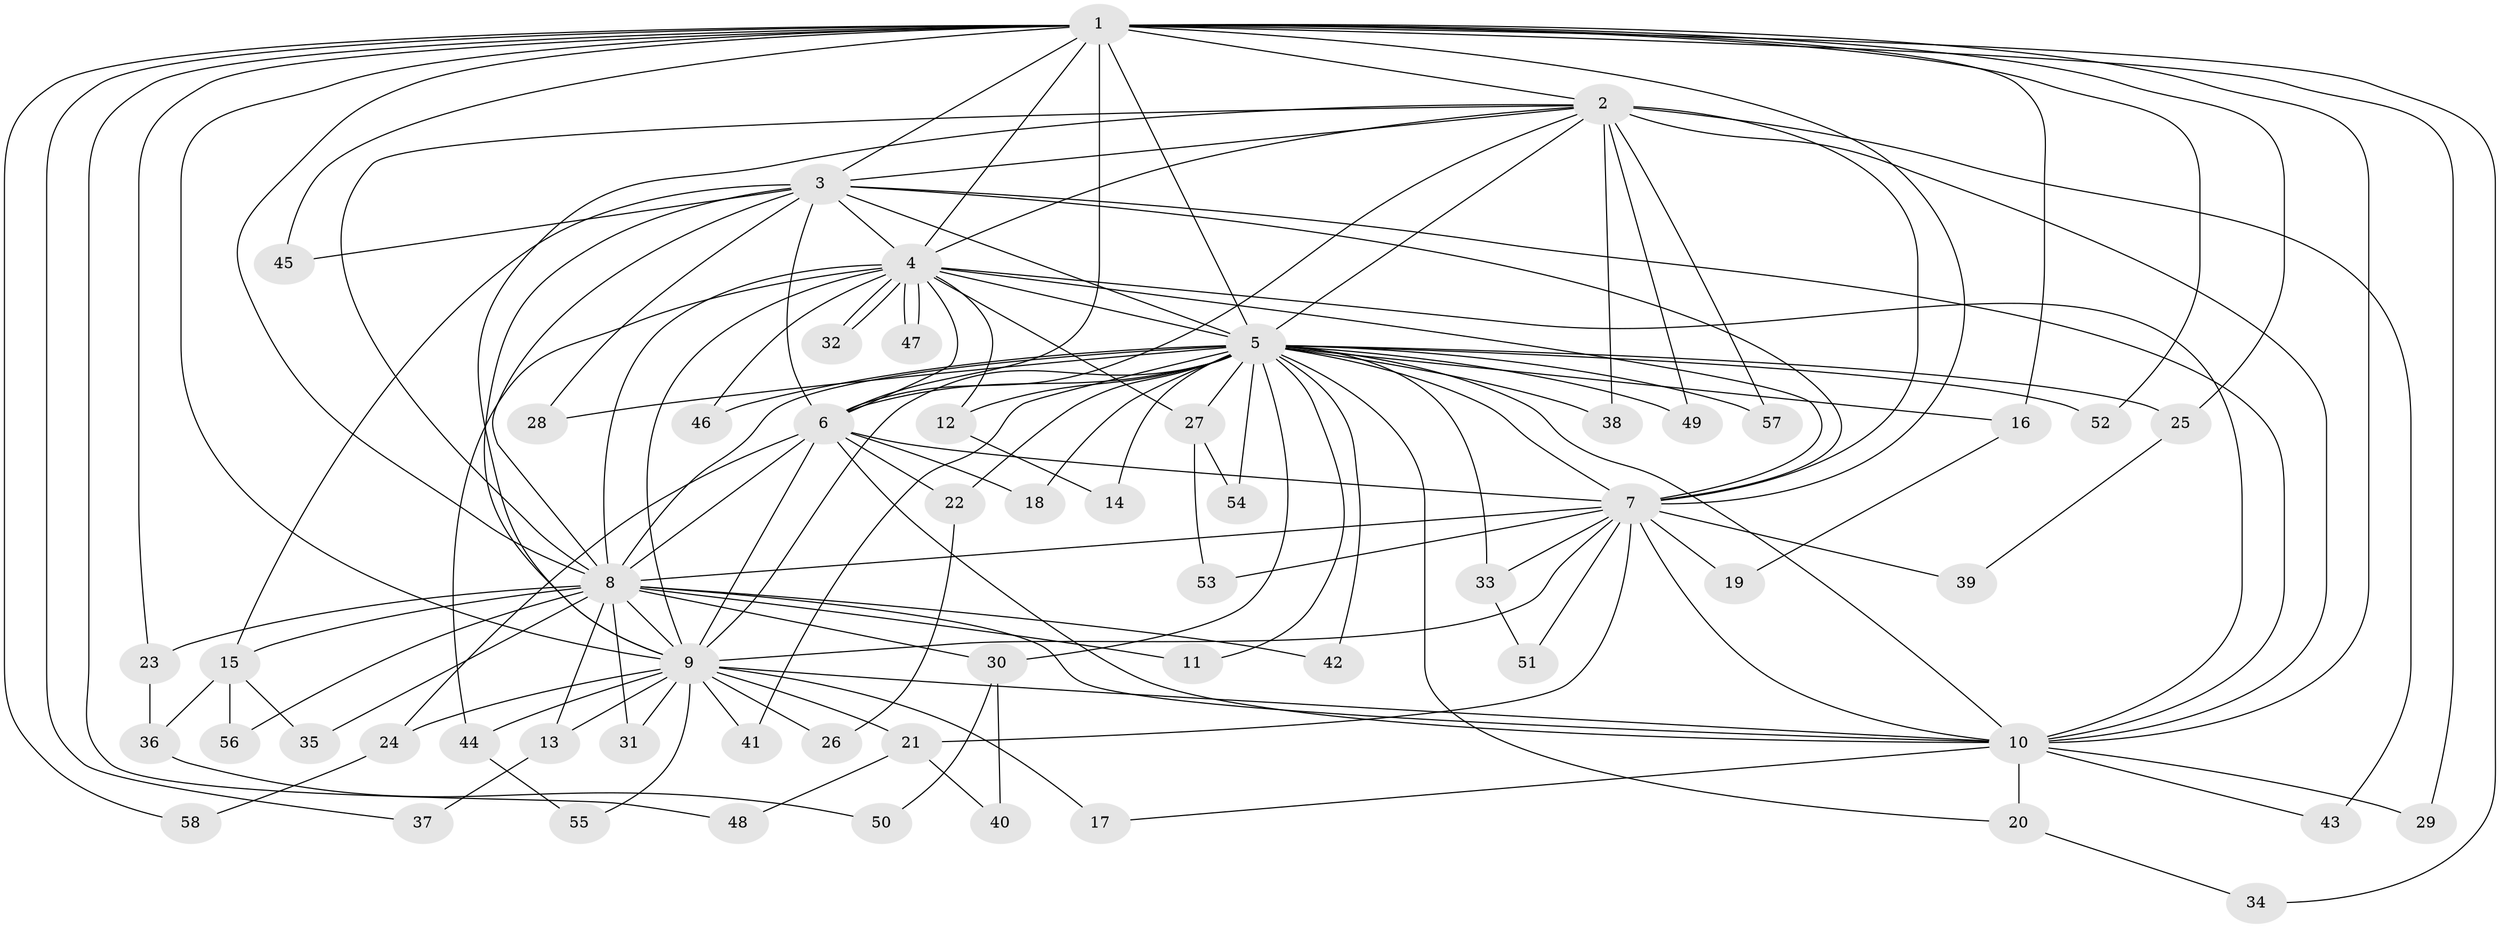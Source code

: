 // Generated by graph-tools (version 1.1) at 2025/35/03/09/25 02:35:01]
// undirected, 58 vertices, 141 edges
graph export_dot {
graph [start="1"]
  node [color=gray90,style=filled];
  1;
  2;
  3;
  4;
  5;
  6;
  7;
  8;
  9;
  10;
  11;
  12;
  13;
  14;
  15;
  16;
  17;
  18;
  19;
  20;
  21;
  22;
  23;
  24;
  25;
  26;
  27;
  28;
  29;
  30;
  31;
  32;
  33;
  34;
  35;
  36;
  37;
  38;
  39;
  40;
  41;
  42;
  43;
  44;
  45;
  46;
  47;
  48;
  49;
  50;
  51;
  52;
  53;
  54;
  55;
  56;
  57;
  58;
  1 -- 2;
  1 -- 3;
  1 -- 4;
  1 -- 5;
  1 -- 6;
  1 -- 7;
  1 -- 8;
  1 -- 9;
  1 -- 10;
  1 -- 16;
  1 -- 23;
  1 -- 25;
  1 -- 29;
  1 -- 34;
  1 -- 37;
  1 -- 45;
  1 -- 48;
  1 -- 52;
  1 -- 58;
  2 -- 3;
  2 -- 4;
  2 -- 5;
  2 -- 6;
  2 -- 7;
  2 -- 8;
  2 -- 9;
  2 -- 10;
  2 -- 38;
  2 -- 43;
  2 -- 49;
  2 -- 57;
  3 -- 4;
  3 -- 5;
  3 -- 6;
  3 -- 7;
  3 -- 8;
  3 -- 9;
  3 -- 10;
  3 -- 15;
  3 -- 28;
  3 -- 45;
  4 -- 5;
  4 -- 6;
  4 -- 7;
  4 -- 8;
  4 -- 9;
  4 -- 10;
  4 -- 12;
  4 -- 27;
  4 -- 32;
  4 -- 32;
  4 -- 44;
  4 -- 46;
  4 -- 47;
  4 -- 47;
  5 -- 6;
  5 -- 7;
  5 -- 8;
  5 -- 9;
  5 -- 10;
  5 -- 11;
  5 -- 12;
  5 -- 14;
  5 -- 16;
  5 -- 18;
  5 -- 20;
  5 -- 22;
  5 -- 25;
  5 -- 27;
  5 -- 28;
  5 -- 30;
  5 -- 33;
  5 -- 38;
  5 -- 41;
  5 -- 42;
  5 -- 46;
  5 -- 49;
  5 -- 52;
  5 -- 54;
  5 -- 57;
  6 -- 7;
  6 -- 8;
  6 -- 9;
  6 -- 10;
  6 -- 18;
  6 -- 22;
  6 -- 24;
  7 -- 8;
  7 -- 9;
  7 -- 10;
  7 -- 19;
  7 -- 21;
  7 -- 33;
  7 -- 39;
  7 -- 51;
  7 -- 53;
  8 -- 9;
  8 -- 10;
  8 -- 11;
  8 -- 13;
  8 -- 15;
  8 -- 23;
  8 -- 30;
  8 -- 31;
  8 -- 35;
  8 -- 42;
  8 -- 56;
  9 -- 10;
  9 -- 13;
  9 -- 17;
  9 -- 21;
  9 -- 24;
  9 -- 26;
  9 -- 31;
  9 -- 41;
  9 -- 44;
  9 -- 55;
  10 -- 17;
  10 -- 20;
  10 -- 29;
  10 -- 43;
  12 -- 14;
  13 -- 37;
  15 -- 35;
  15 -- 36;
  15 -- 56;
  16 -- 19;
  20 -- 34;
  21 -- 40;
  21 -- 48;
  22 -- 26;
  23 -- 36;
  24 -- 58;
  25 -- 39;
  27 -- 53;
  27 -- 54;
  30 -- 40;
  30 -- 50;
  33 -- 51;
  36 -- 50;
  44 -- 55;
}
